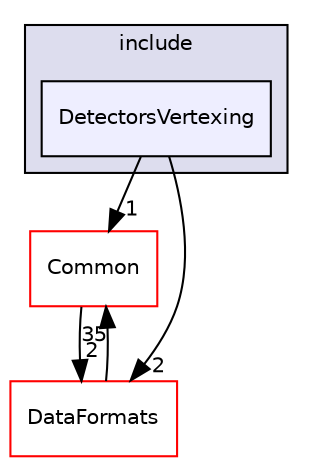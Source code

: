 digraph "/home/travis/build/AliceO2Group/AliceO2/Detectors/Vertexing/include/DetectorsVertexing" {
  bgcolor=transparent;
  compound=true
  node [ fontsize="10", fontname="Helvetica"];
  edge [ labelfontsize="10", labelfontname="Helvetica"];
  subgraph clusterdir_685195b2337b28da095e36f150390e16 {
    graph [ bgcolor="#ddddee", pencolor="black", label="include" fontname="Helvetica", fontsize="10", URL="dir_685195b2337b28da095e36f150390e16.html"]
  dir_45cc1e4cbf5f078eedb3b50b87acd505 [shape=box, label="DetectorsVertexing", style="filled", fillcolor="#eeeeff", pencolor="black", URL="dir_45cc1e4cbf5f078eedb3b50b87acd505.html"];
  }
  dir_4ab6b4cc6a7edbff49100e9123df213f [shape=box label="Common" color="red" URL="dir_4ab6b4cc6a7edbff49100e9123df213f.html"];
  dir_2171f7ec022c5423887b07c69b2f5b48 [shape=box label="DataFormats" color="red" URL="dir_2171f7ec022c5423887b07c69b2f5b48.html"];
  dir_4ab6b4cc6a7edbff49100e9123df213f->dir_2171f7ec022c5423887b07c69b2f5b48 [headlabel="2", labeldistance=1.5 headhref="dir_000027_000076.html"];
  dir_45cc1e4cbf5f078eedb3b50b87acd505->dir_4ab6b4cc6a7edbff49100e9123df213f [headlabel="1", labeldistance=1.5 headhref="dir_000616_000027.html"];
  dir_45cc1e4cbf5f078eedb3b50b87acd505->dir_2171f7ec022c5423887b07c69b2f5b48 [headlabel="2", labeldistance=1.5 headhref="dir_000616_000076.html"];
  dir_2171f7ec022c5423887b07c69b2f5b48->dir_4ab6b4cc6a7edbff49100e9123df213f [headlabel="35", labeldistance=1.5 headhref="dir_000076_000027.html"];
}
